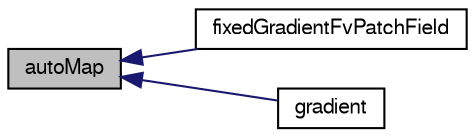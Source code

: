 digraph "autoMap"
{
  bgcolor="transparent";
  edge [fontname="FreeSans",fontsize="10",labelfontname="FreeSans",labelfontsize="10"];
  node [fontname="FreeSans",fontsize="10",shape=record];
  rankdir="LR";
  Node203 [label="autoMap",height=0.2,width=0.4,color="black", fillcolor="grey75", style="filled", fontcolor="black"];
  Node203 -> Node204 [dir="back",color="midnightblue",fontsize="10",style="solid",fontname="FreeSans"];
  Node204 [label="fixedGradientFvPatchField",height=0.2,width=0.4,color="black",URL="$a21982.html#a1cd892aa48ab95db7d8eced4e38e70d3",tooltip="Construct as copy setting internal field reference. "];
  Node203 -> Node205 [dir="back",color="midnightblue",fontsize="10",style="solid",fontname="FreeSans"];
  Node205 [label="gradient",height=0.2,width=0.4,color="black",URL="$a21982.html#a49573cbf08e58be88ae6f170d04d0d8e"];
}
